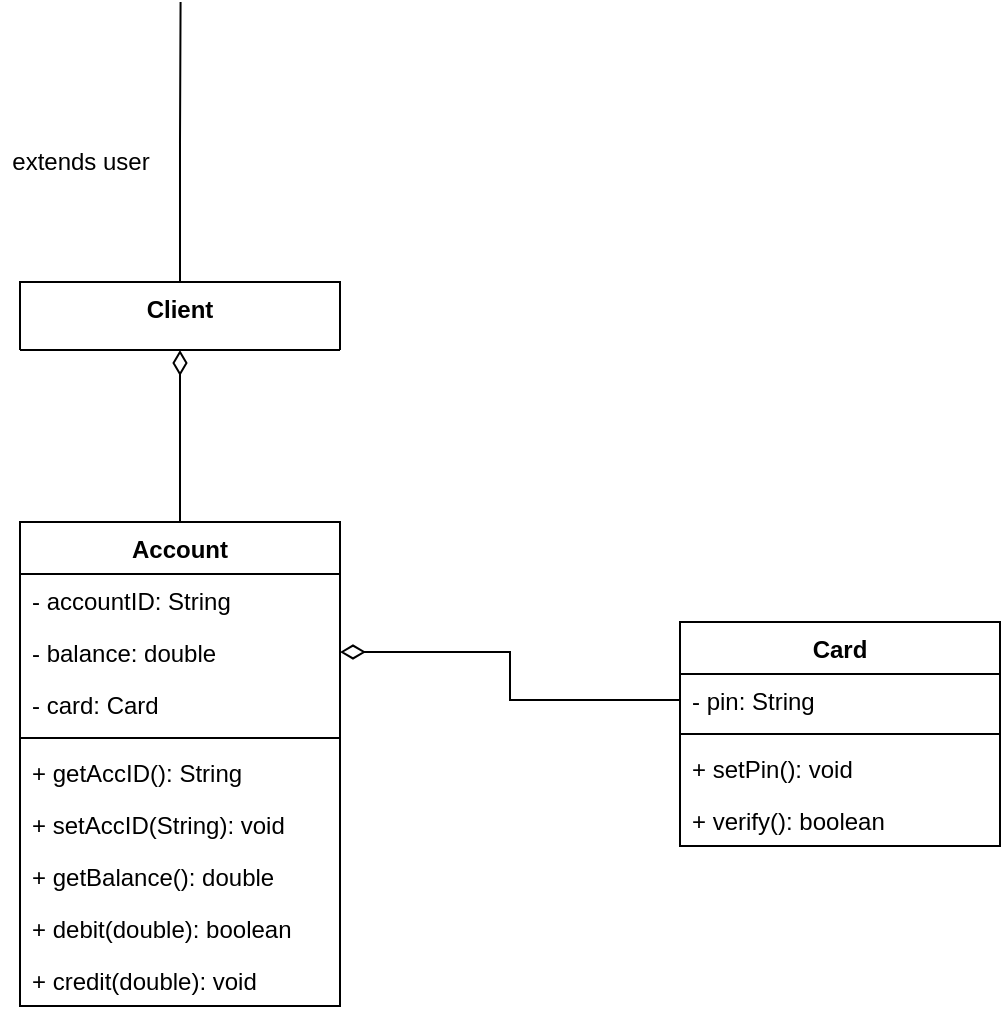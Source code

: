 <mxfile version="14.6.13" type="github">
  <diagram id="h-ignf4RVYPq0kKB6zQT" name="Page-1">
    <mxGraphModel dx="1240" dy="-481" grid="1" gridSize="10" guides="1" tooltips="1" connect="1" arrows="1" fold="1" page="1" pageScale="1" pageWidth="850" pageHeight="1100" math="0" shadow="0">
      <root>
        <mxCell id="0" />
        <mxCell id="1" parent="0" />
        <mxCell id="Rwj4zuNxI9VzILskqL5i-1" value="Card" style="swimlane;fontStyle=1;align=center;verticalAlign=top;childLayout=stackLayout;horizontal=1;startSize=26;horizontalStack=0;resizeParent=1;resizeParentMax=0;resizeLast=0;collapsible=1;marginBottom=0;" parent="1" vertex="1">
          <mxGeometry x="520" y="1410" width="160" height="112" as="geometry" />
        </mxCell>
        <mxCell id="Rwj4zuNxI9VzILskqL5i-2" value="- pin: String" style="text;strokeColor=none;fillColor=none;align=left;verticalAlign=top;spacingLeft=4;spacingRight=4;overflow=hidden;rotatable=0;points=[[0,0.5],[1,0.5]];portConstraint=eastwest;" parent="Rwj4zuNxI9VzILskqL5i-1" vertex="1">
          <mxGeometry y="26" width="160" height="26" as="geometry" />
        </mxCell>
        <mxCell id="Rwj4zuNxI9VzILskqL5i-3" value="" style="line;strokeWidth=1;fillColor=none;align=left;verticalAlign=middle;spacingTop=-1;spacingLeft=3;spacingRight=3;rotatable=0;labelPosition=right;points=[];portConstraint=eastwest;" parent="Rwj4zuNxI9VzILskqL5i-1" vertex="1">
          <mxGeometry y="52" width="160" height="8" as="geometry" />
        </mxCell>
        <mxCell id="Rwj4zuNxI9VzILskqL5i-4" value="+ setPin(): void" style="text;strokeColor=none;fillColor=none;align=left;verticalAlign=top;spacingLeft=4;spacingRight=4;overflow=hidden;rotatable=0;points=[[0,0.5],[1,0.5]];portConstraint=eastwest;" parent="Rwj4zuNxI9VzILskqL5i-1" vertex="1">
          <mxGeometry y="60" width="160" height="26" as="geometry" />
        </mxCell>
        <mxCell id="Rwj4zuNxI9VzILskqL5i-26" value="+ verify(): boolean" style="text;strokeColor=none;fillColor=none;align=left;verticalAlign=top;spacingLeft=4;spacingRight=4;overflow=hidden;rotatable=0;points=[[0,0.5],[1,0.5]];portConstraint=eastwest;" parent="Rwj4zuNxI9VzILskqL5i-1" vertex="1">
          <mxGeometry y="86" width="160" height="26" as="geometry" />
        </mxCell>
        <mxCell id="Rwj4zuNxI9VzILskqL5i-24" style="edgeStyle=orthogonalEdgeStyle;rounded=0;orthogonalLoop=1;jettySize=auto;html=1;exitX=0.5;exitY=0;exitDx=0;exitDy=0;entryX=0.5;entryY=1;entryDx=0;entryDy=0;endArrow=diamondThin;endFill=0;endSize=10;" parent="1" source="Rwj4zuNxI9VzILskqL5i-5" target="Rwj4zuNxI9VzILskqL5i-17" edge="1">
          <mxGeometry relative="1" as="geometry" />
        </mxCell>
        <mxCell id="Rwj4zuNxI9VzILskqL5i-5" value="Account" style="swimlane;fontStyle=1;align=center;verticalAlign=top;childLayout=stackLayout;horizontal=1;startSize=26;horizontalStack=0;resizeParent=1;resizeParentMax=0;resizeLast=0;collapsible=1;marginBottom=0;" parent="1" vertex="1">
          <mxGeometry x="190" y="1360" width="160" height="242" as="geometry" />
        </mxCell>
        <mxCell id="Rwj4zuNxI9VzILskqL5i-6" value="- accountID: String" style="text;strokeColor=none;fillColor=none;align=left;verticalAlign=top;spacingLeft=4;spacingRight=4;overflow=hidden;rotatable=0;points=[[0,0.5],[1,0.5]];portConstraint=eastwest;" parent="Rwj4zuNxI9VzILskqL5i-5" vertex="1">
          <mxGeometry y="26" width="160" height="26" as="geometry" />
        </mxCell>
        <mxCell id="Rwj4zuNxI9VzILskqL5i-7" value="- balance: double" style="text;strokeColor=none;fillColor=none;align=left;verticalAlign=top;spacingLeft=4;spacingRight=4;overflow=hidden;rotatable=0;points=[[0,0.5],[1,0.5]];portConstraint=eastwest;" parent="Rwj4zuNxI9VzILskqL5i-5" vertex="1">
          <mxGeometry y="52" width="160" height="26" as="geometry" />
        </mxCell>
        <mxCell id="Rwj4zuNxI9VzILskqL5i-8" value="- card: Card" style="text;strokeColor=none;fillColor=none;align=left;verticalAlign=top;spacingLeft=4;spacingRight=4;overflow=hidden;rotatable=0;points=[[0,0.5],[1,0.5]];portConstraint=eastwest;" parent="Rwj4zuNxI9VzILskqL5i-5" vertex="1">
          <mxGeometry y="78" width="160" height="26" as="geometry" />
        </mxCell>
        <mxCell id="Rwj4zuNxI9VzILskqL5i-9" value="" style="line;strokeWidth=1;fillColor=none;align=left;verticalAlign=middle;spacingTop=-1;spacingLeft=3;spacingRight=3;rotatable=0;labelPosition=right;points=[];portConstraint=eastwest;" parent="Rwj4zuNxI9VzILskqL5i-5" vertex="1">
          <mxGeometry y="104" width="160" height="8" as="geometry" />
        </mxCell>
        <mxCell id="Rwj4zuNxI9VzILskqL5i-10" value="+ getAccID(): String" style="text;strokeColor=none;fillColor=none;align=left;verticalAlign=top;spacingLeft=4;spacingRight=4;overflow=hidden;rotatable=0;points=[[0,0.5],[1,0.5]];portConstraint=eastwest;" parent="Rwj4zuNxI9VzILskqL5i-5" vertex="1">
          <mxGeometry y="112" width="160" height="26" as="geometry" />
        </mxCell>
        <mxCell id="Rwj4zuNxI9VzILskqL5i-11" value="+ setAccID(String): void" style="text;strokeColor=none;fillColor=none;align=left;verticalAlign=top;spacingLeft=4;spacingRight=4;overflow=hidden;rotatable=0;points=[[0,0.5],[1,0.5]];portConstraint=eastwest;" parent="Rwj4zuNxI9VzILskqL5i-5" vertex="1">
          <mxGeometry y="138" width="160" height="26" as="geometry" />
        </mxCell>
        <mxCell id="Rwj4zuNxI9VzILskqL5i-12" value="+ getBalance(): double" style="text;strokeColor=none;fillColor=none;align=left;verticalAlign=top;spacingLeft=4;spacingRight=4;overflow=hidden;rotatable=0;points=[[0,0.5],[1,0.5]];portConstraint=eastwest;" parent="Rwj4zuNxI9VzILskqL5i-5" vertex="1">
          <mxGeometry y="164" width="160" height="26" as="geometry" />
        </mxCell>
        <mxCell id="Rwj4zuNxI9VzILskqL5i-13" value="+ debit(double): boolean" style="text;strokeColor=none;fillColor=none;align=left;verticalAlign=top;spacingLeft=4;spacingRight=4;overflow=hidden;rotatable=0;points=[[0,0.5],[1,0.5]];portConstraint=eastwest;" parent="Rwj4zuNxI9VzILskqL5i-5" vertex="1">
          <mxGeometry y="190" width="160" height="26" as="geometry" />
        </mxCell>
        <mxCell id="Rwj4zuNxI9VzILskqL5i-14" value="+ credit(double): void" style="text;strokeColor=none;fillColor=none;align=left;verticalAlign=top;spacingLeft=4;spacingRight=4;overflow=hidden;rotatable=0;points=[[0,0.5],[1,0.5]];portConstraint=eastwest;" parent="Rwj4zuNxI9VzILskqL5i-5" vertex="1">
          <mxGeometry y="216" width="160" height="26" as="geometry" />
        </mxCell>
        <mxCell id="Rwj4zuNxI9VzILskqL5i-22" style="edgeStyle=orthogonalEdgeStyle;rounded=0;orthogonalLoop=1;jettySize=auto;html=1;exitX=0.5;exitY=0;exitDx=0;exitDy=0;endArrow=none;endFill=0;" parent="1" source="Rwj4zuNxI9VzILskqL5i-17" edge="1">
          <mxGeometry relative="1" as="geometry">
            <mxPoint x="270.286" y="1100" as="targetPoint" />
          </mxGeometry>
        </mxCell>
        <mxCell id="Rwj4zuNxI9VzILskqL5i-17" value="Client" style="swimlane;fontStyle=1;align=center;verticalAlign=top;childLayout=stackLayout;horizontal=1;startSize=34;horizontalStack=0;resizeParent=1;resizeParentMax=0;resizeLast=0;collapsible=1;marginBottom=0;" parent="1" vertex="1">
          <mxGeometry x="190" y="1240" width="160" height="34" as="geometry" />
        </mxCell>
        <mxCell id="Rwj4zuNxI9VzILskqL5i-23" value="extends user" style="text;html=1;align=center;verticalAlign=middle;resizable=0;points=[];autosize=1;strokeColor=none;" parent="1" vertex="1">
          <mxGeometry x="180" y="1170" width="80" height="20" as="geometry" />
        </mxCell>
        <mxCell id="Rwj4zuNxI9VzILskqL5i-25" style="edgeStyle=orthogonalEdgeStyle;rounded=0;orthogonalLoop=1;jettySize=auto;html=1;exitX=0;exitY=0.5;exitDx=0;exitDy=0;entryX=1;entryY=0.5;entryDx=0;entryDy=0;endArrow=diamondThin;endFill=0;endSize=10;" parent="1" source="Rwj4zuNxI9VzILskqL5i-2" target="Rwj4zuNxI9VzILskqL5i-7" edge="1">
          <mxGeometry relative="1" as="geometry" />
        </mxCell>
      </root>
    </mxGraphModel>
  </diagram>
</mxfile>
